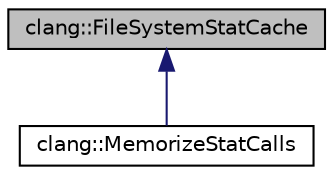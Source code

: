 digraph "clang::FileSystemStatCache"
{
 // LATEX_PDF_SIZE
  bgcolor="transparent";
  edge [fontname="Helvetica",fontsize="10",labelfontname="Helvetica",labelfontsize="10"];
  node [fontname="Helvetica",fontsize="10",shape=record];
  Node1 [label="clang::FileSystemStatCache",height=0.2,width=0.4,color="black", fillcolor="grey75", style="filled", fontcolor="black",tooltip="Abstract interface for introducing a FileManager cache for 'stat' system calls, which is used by prec..."];
  Node1 -> Node2 [dir="back",color="midnightblue",fontsize="10",style="solid",fontname="Helvetica"];
  Node2 [label="clang::MemorizeStatCalls",height=0.2,width=0.4,color="black",URL="$classclang_1_1MemorizeStatCalls.html",tooltip="A stat \"cache\" that can be used by FileManager to keep track of the results of stat() calls that occu..."];
}
